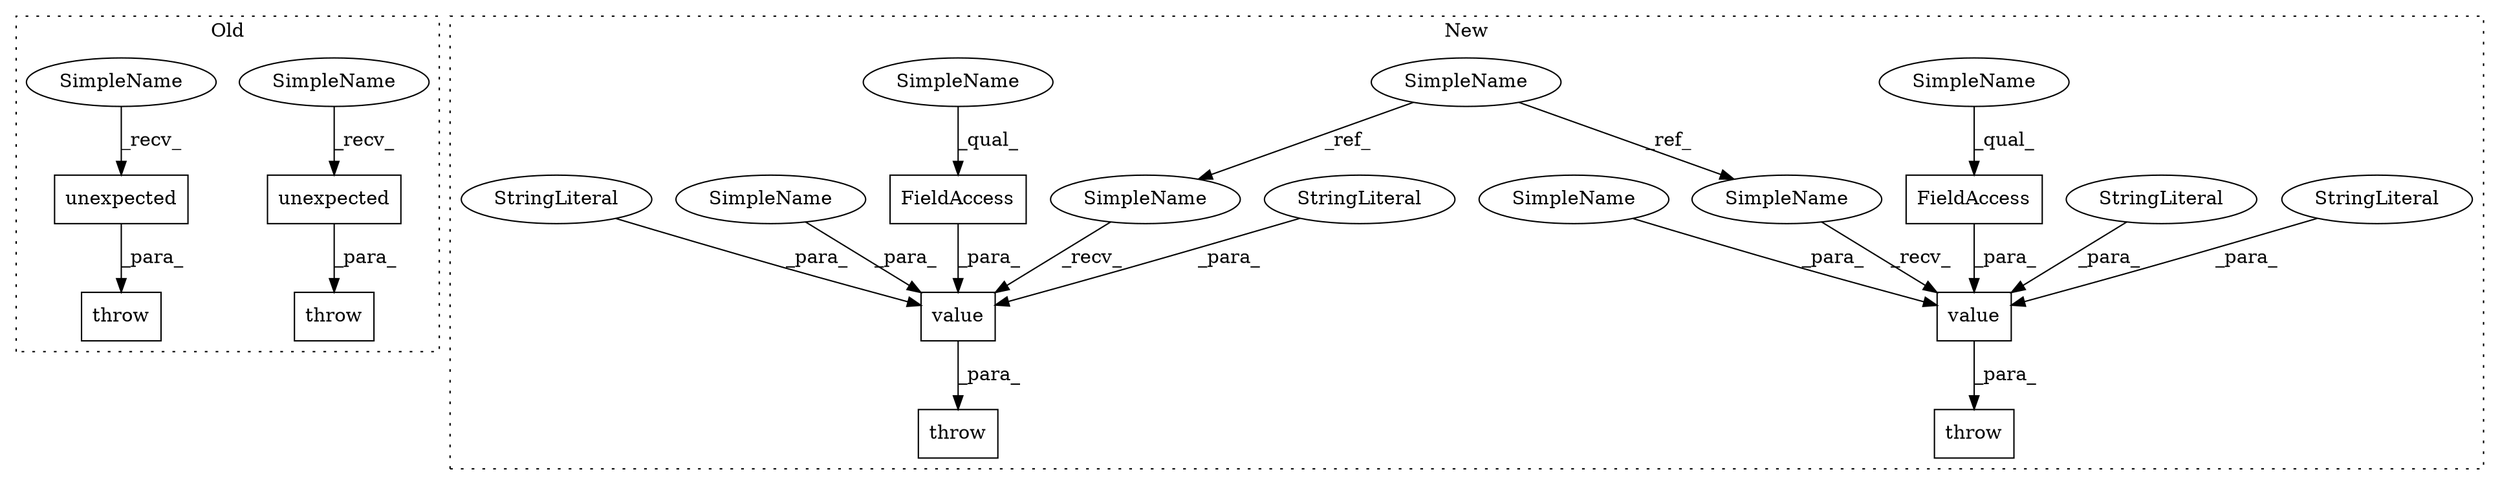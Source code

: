 digraph G {
subgraph cluster0 {
1 [label="unexpected" a="32" s="1278" l="12" shape="box"];
3 [label="throw" a="53" s="1255" l="6" shape="box"];
12 [label="unexpected" a="32" s="949" l="12" shape="box"];
13 [label="throw" a="53" s="926" l="6" shape="box"];
18 [label="SimpleName" a="42" s="932" l="16" shape="ellipse"];
19 [label="SimpleName" a="42" s="1261" l="16" shape="ellipse"];
label = "Old";
style="dotted";
}
subgraph cluster1 {
2 [label="throw" a="53" s="926" l="6" shape="box"];
4 [label="value" a="32" s="949,1013" l="6,1" shape="box"];
5 [label="StringLiteral" a="45" s="960" l="17" shape="ellipse"];
6 [label="StringLiteral" a="45" s="999" l="14" shape="ellipse"];
7 [label="FieldAccess" a="22" s="978" l="20" shape="box"];
8 [label="SimpleName" a="42" s="486" l="16" shape="ellipse"];
9 [label="value" a="32" s="1331,1413" l="6,1" shape="box"];
10 [label="FieldAccess" a="22" s="1360" l="20" shape="box"];
11 [label="throw" a="53" s="1308" l="6" shape="box"];
14 [label="StringLiteral" a="45" s="1342" l="17" shape="ellipse"];
15 [label="StringLiteral" a="45" s="1381" l="32" shape="ellipse"];
16 [label="SimpleName" a="42" s="932" l="16" shape="ellipse"];
17 [label="SimpleName" a="42" s="1314" l="16" shape="ellipse"];
20 [label="SimpleName" a="42" s="1360" l="4" shape="ellipse"];
21 [label="SimpleName" a="42" s="978" l="4" shape="ellipse"];
22 [label="SimpleName" a="42" s="1337" l="4" shape="ellipse"];
23 [label="SimpleName" a="42" s="955" l="4" shape="ellipse"];
label = "New";
style="dotted";
}
1 -> 3 [label="_para_"];
4 -> 2 [label="_para_"];
5 -> 4 [label="_para_"];
6 -> 4 [label="_para_"];
7 -> 4 [label="_para_"];
8 -> 16 [label="_ref_"];
8 -> 17 [label="_ref_"];
9 -> 11 [label="_para_"];
10 -> 9 [label="_para_"];
12 -> 13 [label="_para_"];
14 -> 9 [label="_para_"];
15 -> 9 [label="_para_"];
16 -> 4 [label="_recv_"];
17 -> 9 [label="_recv_"];
18 -> 12 [label="_recv_"];
19 -> 1 [label="_recv_"];
20 -> 10 [label="_qual_"];
21 -> 7 [label="_qual_"];
22 -> 9 [label="_para_"];
23 -> 4 [label="_para_"];
}